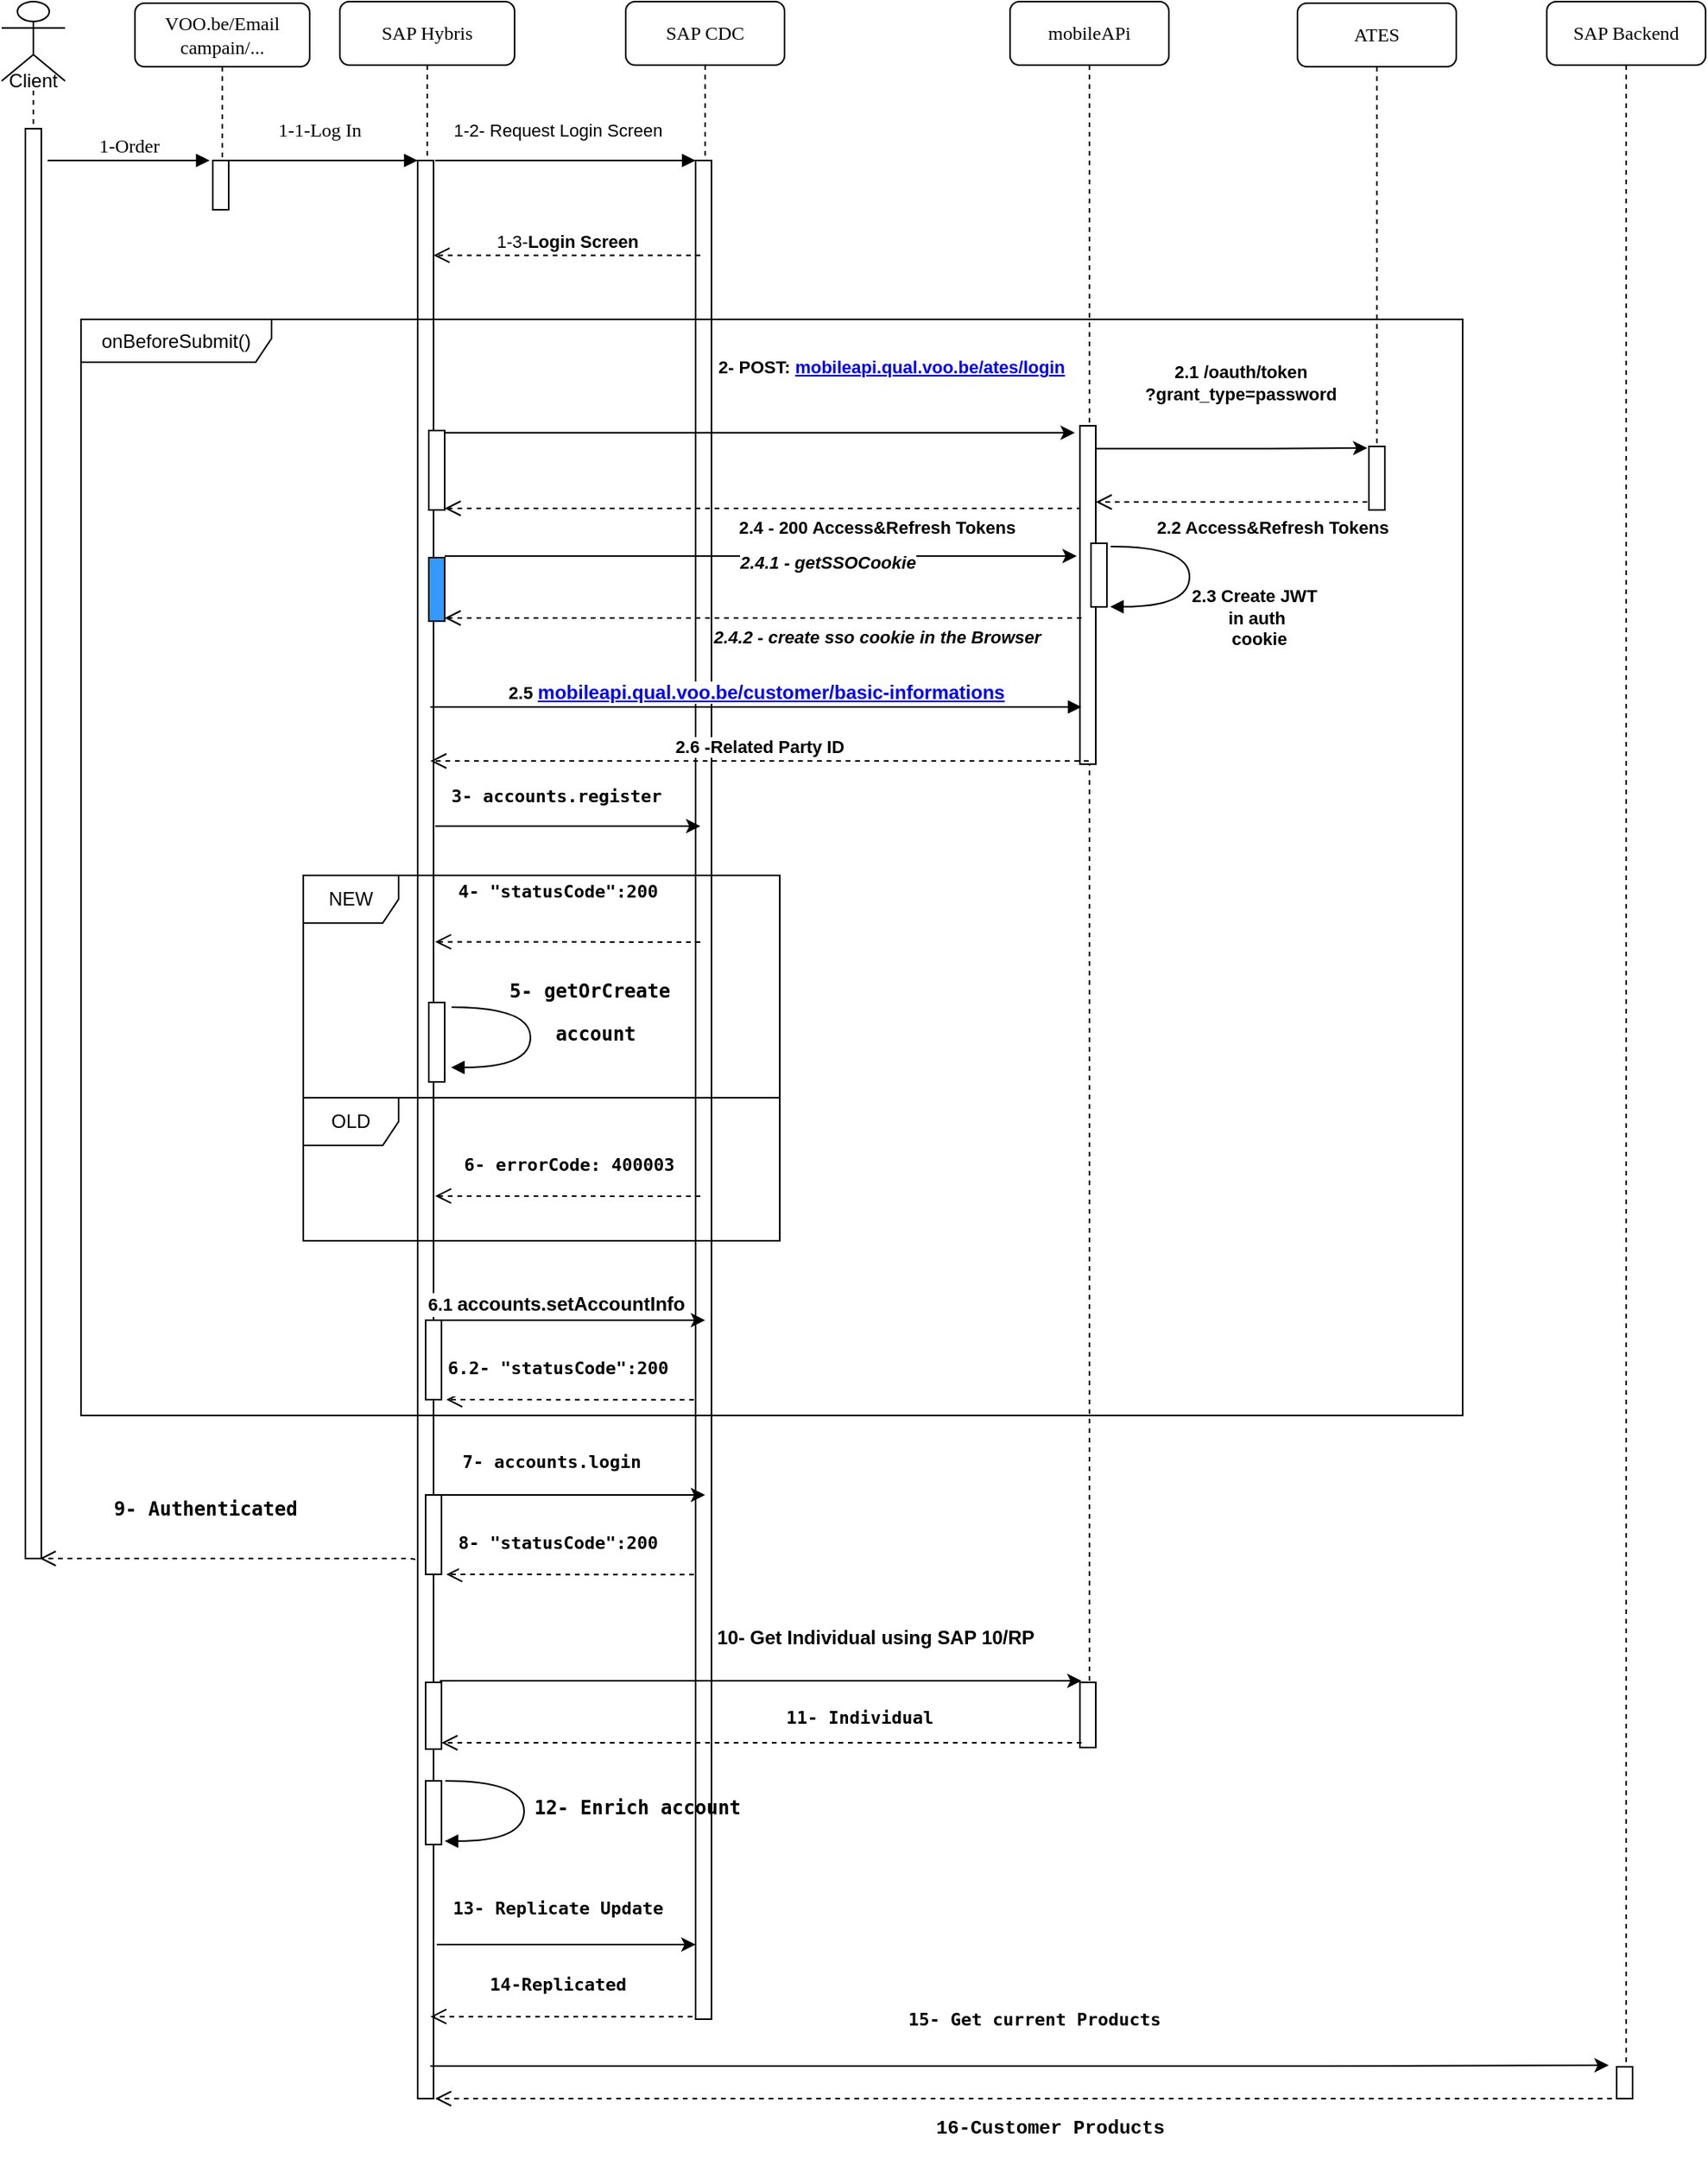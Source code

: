 <mxfile version="14.8.5" type="github">
  <diagram name="SignIn from CDC v6" id="cgOO9hKr6s6Ct5GbvhBF">
    <mxGraphModel dx="1662" dy="820" grid="1" gridSize="10" guides="1" tooltips="1" connect="1" arrows="1" fold="1" page="1" pageScale="1" pageWidth="827" pageHeight="1169" math="0" shadow="0">
      <root>
        <mxCell id="a5XRInmC_ehQdrehasMf-0" />
        <mxCell id="a5XRInmC_ehQdrehasMf-1" parent="a5XRInmC_ehQdrehasMf-0" />
        <mxCell id="a5XRInmC_ehQdrehasMf-2" value="SAP Hybris" style="shape=umlLifeline;perimeter=lifelinePerimeter;whiteSpace=wrap;html=1;container=1;collapsible=0;recursiveResize=0;outlineConnect=0;rounded=1;shadow=0;comic=0;labelBackgroundColor=none;strokeWidth=1;fontFamily=Verdana;fontSize=12;align=center;" parent="a5XRInmC_ehQdrehasMf-1" vertex="1">
          <mxGeometry x="323" y="80" width="110" height="1320" as="geometry" />
        </mxCell>
        <mxCell id="a5XRInmC_ehQdrehasMf-3" value="" style="html=1;points=[];perimeter=orthogonalPerimeter;rounded=0;shadow=0;comic=0;labelBackgroundColor=none;strokeWidth=1;fontFamily=Verdana;fontSize=12;align=center;" parent="a5XRInmC_ehQdrehasMf-2" vertex="1">
          <mxGeometry x="49" y="100" width="10" height="1220" as="geometry" />
        </mxCell>
        <mxCell id="7yYwIXXNwgo_jxrd7B7Z-20" value="" style="html=1;points=[];perimeter=orthogonalPerimeter;" parent="a5XRInmC_ehQdrehasMf-2" vertex="1">
          <mxGeometry x="54" y="940" width="10" height="50" as="geometry" />
        </mxCell>
        <mxCell id="a5XRInmC_ehQdrehasMf-33" value="" style="html=1;points=[];perimeter=orthogonalPerimeter;rounded=0;shadow=0;comic=0;labelBackgroundColor=none;strokeWidth=1;fontFamily=Verdana;fontSize=12;align=center;" parent="a5XRInmC_ehQdrehasMf-2" vertex="1">
          <mxGeometry x="54" y="1058" width="10" height="42" as="geometry" />
        </mxCell>
        <mxCell id="YUQtsa73p3g_cmJX8-zG-1" value="" style="html=1;points=[];perimeter=orthogonalPerimeter;rounded=0;shadow=0;comic=0;labelBackgroundColor=none;strokeWidth=1;fontFamily=Verdana;fontSize=12;align=center;" parent="a5XRInmC_ehQdrehasMf-2" vertex="1">
          <mxGeometry x="54" y="1120" width="10" height="40" as="geometry" />
        </mxCell>
        <mxCell id="a5XRInmC_ehQdrehasMf-5" value="SAP CDC" style="shape=umlLifeline;perimeter=lifelinePerimeter;whiteSpace=wrap;html=1;container=1;collapsible=0;recursiveResize=0;outlineConnect=0;rounded=1;shadow=0;comic=0;labelBackgroundColor=none;strokeWidth=1;fontFamily=Verdana;fontSize=12;align=center;" parent="a5XRInmC_ehQdrehasMf-1" vertex="1">
          <mxGeometry x="503" y="80" width="100" height="1270" as="geometry" />
        </mxCell>
        <mxCell id="a5XRInmC_ehQdrehasMf-6" value="" style="html=1;points=[];perimeter=orthogonalPerimeter;" parent="a5XRInmC_ehQdrehasMf-5" vertex="1">
          <mxGeometry x="44" y="100" width="10" height="1170" as="geometry" />
        </mxCell>
        <mxCell id="a5XRInmC_ehQdrehasMf-9" value="ATES" style="shape=umlLifeline;perimeter=lifelinePerimeter;whiteSpace=wrap;html=1;container=1;collapsible=0;recursiveResize=0;outlineConnect=0;rounded=1;shadow=0;comic=0;labelBackgroundColor=none;strokeWidth=1;fontFamily=Verdana;fontSize=12;align=center;" parent="a5XRInmC_ehQdrehasMf-1" vertex="1">
          <mxGeometry x="926" y="81" width="100" height="279" as="geometry" />
        </mxCell>
        <mxCell id="vFgykMLxOgXp3sifyeLw-1" value="" style="html=1;points=[];perimeter=orthogonalPerimeter;rounded=0;shadow=0;comic=0;labelBackgroundColor=none;strokeWidth=1;fontFamily=Verdana;fontSize=12;align=center;" parent="a5XRInmC_ehQdrehasMf-9" vertex="1">
          <mxGeometry x="45" y="279" width="10" height="40" as="geometry" />
        </mxCell>
        <mxCell id="a5XRInmC_ehQdrehasMf-10" value="1-1-Log In" style="html=1;verticalAlign=bottom;endArrow=block;entryX=0;entryY=0;labelBackgroundColor=none;fontFamily=Verdana;fontSize=12;edgeStyle=elbowEdgeStyle;elbow=vertical;" parent="a5XRInmC_ehQdrehasMf-1" target="a5XRInmC_ehQdrehasMf-3" edge="1">
          <mxGeometry x="-0.016" y="10" relative="1" as="geometry">
            <mxPoint x="250" y="180" as="sourcePoint" />
            <mxPoint as="offset" />
          </mxGeometry>
        </mxCell>
        <mxCell id="a5XRInmC_ehQdrehasMf-12" value="Client" style="shape=umlLifeline;participant=umlActor;perimeter=lifelinePerimeter;whiteSpace=wrap;html=1;container=1;collapsible=0;recursiveResize=0;verticalAlign=top;spacingTop=36;outlineConnect=0;size=50;" parent="a5XRInmC_ehQdrehasMf-1" vertex="1">
          <mxGeometry x="110" y="80" width="40" height="980" as="geometry" />
        </mxCell>
        <mxCell id="a5XRInmC_ehQdrehasMf-13" value="" style="html=1;points=[];perimeter=orthogonalPerimeter;" parent="a5XRInmC_ehQdrehasMf-12" vertex="1">
          <mxGeometry x="15" y="80" width="10" height="900" as="geometry" />
        </mxCell>
        <mxCell id="a5XRInmC_ehQdrehasMf-16" value="&lt;b&gt;2- &lt;span lang=&quot;en-US&quot;&gt;POST: &lt;/span&gt;&lt;a href=&quot;https://eur01.safelinks.protection.outlook.com/?url=https%3A%2F%2Fmobileapi.qual.voo.be%2Fates%2Flogin&amp;amp;data=04%7C01%7Calimouni%40sqli.com%7C2abb9e5eb5914b04597208d90a4976cc%7C20f621164d0c44ac8a45390ca2765601%7C0%7C0%7C637552132902554768%7CUnknown%7CTWFpbGZsb3d8eyJWIjoiMC4wLjAwMDAiLCJQIjoiV2luMzIiLCJBTiI6Ik1haWwiLCJXVCI6Mn0%3D%7C1000&amp;amp;sdata=drTbTxDrsOHC45lmqr2doIwb9veStuDznQPREwbmego%3D&amp;amp;reserved=0&quot; target=&quot;_blank&quot; title=&quot;Original URL: https://mobileapi.qual.voo.be/ates/login. Click or tap if you trust this link.&quot;&gt;&lt;span lang=&quot;en-US&quot;&gt;mobileapi.qual.voo.be/ates/login&lt;/span&gt;&lt;/a&gt;&lt;/b&gt;" style="edgeStyle=orthogonalEdgeStyle;rounded=0;orthogonalLoop=1;jettySize=auto;html=1;entryX=-0.32;entryY=0.155;entryDx=0;entryDy=0;entryPerimeter=0;exitX=0.9;exitY=0.183;exitDx=0;exitDy=0;exitPerimeter=0;" parent="a5XRInmC_ehQdrehasMf-1" source="a5XRInmC_ehQdrehasMf-17" edge="1">
          <mxGeometry x="0.429" y="41" relative="1" as="geometry">
            <Array as="points">
              <mxPoint x="388" y="351" />
            </Array>
            <mxPoint as="offset" />
            <mxPoint x="785.8" y="351.4" as="targetPoint" />
            <mxPoint x="563" y="351.4" as="sourcePoint" />
          </mxGeometry>
        </mxCell>
        <mxCell id="a5XRInmC_ehQdrehasMf-17" value="" style="html=1;points=[];perimeter=orthogonalPerimeter;rounded=0;shadow=0;comic=0;labelBackgroundColor=none;strokeWidth=1;fontFamily=Verdana;fontSize=12;align=center;" parent="a5XRInmC_ehQdrehasMf-1" vertex="1">
          <mxGeometry x="379" y="350" width="10" height="50" as="geometry" />
        </mxCell>
        <mxCell id="a5XRInmC_ehQdrehasMf-19" value="&lt;b&gt;2.4 - 200 Access&amp;amp;Refresh Tokens&lt;/b&gt;" style="html=1;verticalAlign=bottom;endArrow=open;dashed=1;endSize=8;labelBackgroundColor=none;fontFamily=Helvetica;fontSize=11;edgeStyle=elbowEdgeStyle;elbow=vertical;" parent="a5XRInmC_ehQdrehasMf-1" target="a5XRInmC_ehQdrehasMf-17" edge="1">
          <mxGeometry x="-0.355" y="21" relative="1" as="geometry">
            <mxPoint x="563" y="399" as="targetPoint" />
            <Array as="points">
              <mxPoint x="662" y="399" />
              <mxPoint x="692" y="399" />
            </Array>
            <mxPoint x="790" y="399" as="sourcePoint" />
            <mxPoint as="offset" />
          </mxGeometry>
        </mxCell>
        <mxCell id="a5XRInmC_ehQdrehasMf-20" value="SAP Backend" style="shape=umlLifeline;perimeter=lifelinePerimeter;whiteSpace=wrap;html=1;container=1;collapsible=0;recursiveResize=0;outlineConnect=0;rounded=1;shadow=0;comic=0;labelBackgroundColor=none;strokeWidth=1;fontFamily=Verdana;fontSize=12;align=center;gradientColor=#ffffff;" parent="a5XRInmC_ehQdrehasMf-1" vertex="1">
          <mxGeometry x="1083" y="80" width="100" height="1320" as="geometry" />
        </mxCell>
        <mxCell id="a5XRInmC_ehQdrehasMf-21" value="" style="html=1;points=[];perimeter=orthogonalPerimeter;rounded=0;shadow=0;comic=0;labelBackgroundColor=none;strokeWidth=1;fontFamily=Verdana;fontSize=12;align=center;" parent="a5XRInmC_ehQdrehasMf-1" vertex="1">
          <mxGeometry x="1127" y="1380" width="10" height="20" as="geometry" />
        </mxCell>
        <mxCell id="a5XRInmC_ehQdrehasMf-22" value="&lt;pre&gt;&lt;font style=&quot;font-size: 11px&quot;&gt;&lt;b&gt;15- Get current Products&lt;/b&gt;&lt;/font&gt;&lt;/pre&gt;" style="edgeStyle=orthogonalEdgeStyle;rounded=0;orthogonalLoop=1;jettySize=auto;html=1;fontSize=12;exitX=0.8;exitY=0.949;exitDx=0;exitDy=0;exitPerimeter=0;" parent="a5XRInmC_ehQdrehasMf-1" edge="1">
          <mxGeometry x="0.024" y="29" relative="1" as="geometry">
            <mxPoint x="380" y="1379.45" as="sourcePoint" />
            <mxPoint x="1122" y="1379" as="targetPoint" />
            <Array as="points">
              <mxPoint x="940" y="1379" />
              <mxPoint x="940" y="1379" />
            </Array>
            <mxPoint as="offset" />
          </mxGeometry>
        </mxCell>
        <mxCell id="a5XRInmC_ehQdrehasMf-23" value="&lt;pre&gt;&lt;font face=&quot;Courier New&quot;&gt;&lt;b&gt;16-Customer Products&lt;/b&gt;&lt;/font&gt;&lt;/pre&gt;" style="html=1;verticalAlign=bottom;endArrow=open;dashed=1;endSize=8;labelBackgroundColor=none;fontFamily=Verdana;fontSize=12;edgeStyle=elbowEdgeStyle;elbow=vertical;exitX=0.3;exitY=1;exitDx=0;exitDy=0;exitPerimeter=0;entryX=1.1;entryY=0.99;entryDx=0;entryDy=0;entryPerimeter=0;" parent="a5XRInmC_ehQdrehasMf-1" source="a5XRInmC_ehQdrehasMf-21" edge="1">
          <mxGeometry x="-0.037" y="40" relative="1" as="geometry">
            <mxPoint x="383" y="1399.5" as="targetPoint" />
            <Array as="points" />
            <mxPoint x="1120" y="1400" as="sourcePoint" />
            <mxPoint as="offset" />
          </mxGeometry>
        </mxCell>
        <mxCell id="a5XRInmC_ehQdrehasMf-24" value="mobileAPi" style="shape=umlLifeline;perimeter=lifelinePerimeter;whiteSpace=wrap;html=1;container=1;collapsible=0;recursiveResize=0;outlineConnect=0;rounded=1;shadow=0;comic=0;labelBackgroundColor=none;strokeWidth=1;fontFamily=Verdana;fontSize=12;align=center;gradientColor=#ffffff;" parent="a5XRInmC_ehQdrehasMf-1" vertex="1">
          <mxGeometry x="745" y="80" width="100" height="1100" as="geometry" />
        </mxCell>
        <mxCell id="a5XRInmC_ehQdrehasMf-26" value="" style="html=1;points=[];perimeter=orthogonalPerimeter;rounded=0;shadow=0;comic=0;labelBackgroundColor=none;strokeWidth=1;fontFamily=Verdana;fontSize=12;align=center;" parent="a5XRInmC_ehQdrehasMf-24" vertex="1">
          <mxGeometry x="44" y="1058" width="10" height="41" as="geometry" />
        </mxCell>
        <mxCell id="jGMEOqAs3B6XIKQTMXMp-5" style="edgeStyle=orthogonalEdgeStyle;rounded=0;orthogonalLoop=1;jettySize=auto;html=1;" parent="a5XRInmC_ehQdrehasMf-1" edge="1">
          <mxGeometry relative="1" as="geometry">
            <mxPoint x="383" y="599" as="sourcePoint" />
            <mxPoint x="550" y="599" as="targetPoint" />
          </mxGeometry>
        </mxCell>
        <mxCell id="jGMEOqAs3B6XIKQTMXMp-6" value="&lt;pre&gt;&lt;b&gt;3- accounts.register&lt;/b&gt;&lt;/pre&gt;" style="edgeLabel;html=1;align=center;verticalAlign=middle;resizable=0;points=[];" parent="jGMEOqAs3B6XIKQTMXMp-5" vertex="1" connectable="0">
          <mxGeometry x="-0.248" y="2" relative="1" as="geometry">
            <mxPoint x="13" y="-17" as="offset" />
          </mxGeometry>
        </mxCell>
        <mxCell id="a5XRInmC_ehQdrehasMf-28" value="" style="html=1;points=[];perimeter=orthogonalPerimeter;rounded=0;shadow=0;comic=0;labelBackgroundColor=none;strokeWidth=1;fontFamily=Verdana;fontSize=12;align=center;" parent="a5XRInmC_ehQdrehasMf-1" vertex="1">
          <mxGeometry x="379" y="710" width="10" height="50" as="geometry" />
        </mxCell>
        <mxCell id="a5XRInmC_ehQdrehasMf-29" value="&lt;pre&gt;&lt;b&gt;5- getOrCreate&lt;/b&gt;&lt;/pre&gt;&lt;pre&gt;&lt;b&gt;&amp;nbsp;account&lt;/b&gt;&lt;/pre&gt;" style="html=1;verticalAlign=bottom;endArrow=block;labelBackgroundColor=none;fontFamily=Verdana;fontSize=12;elbow=vertical;edgeStyle=orthogonalEdgeStyle;curved=1;entryX=1;entryY=0.286;entryPerimeter=0;" parent="a5XRInmC_ehQdrehasMf-1" edge="1">
          <mxGeometry x="0.273" y="37" relative="1" as="geometry">
            <mxPoint x="393.38" y="713" as="sourcePoint" />
            <mxPoint x="393.0" y="750.92" as="targetPoint" />
            <Array as="points">
              <mxPoint x="443" y="712.9" />
              <mxPoint x="443" y="750.9" />
            </Array>
            <mxPoint x="37" y="-37" as="offset" />
          </mxGeometry>
        </mxCell>
        <mxCell id="a5XRInmC_ehQdrehasMf-32" value="&lt;pre&gt;&lt;font face=&quot;Helvetica&quot;&gt;&lt;b&gt;10- Get Individual using SAP 10/RP&lt;/b&gt;&lt;/font&gt;&lt;/pre&gt;" style="edgeStyle=orthogonalEdgeStyle;rounded=0;orthogonalLoop=1;jettySize=auto;html=1;fontSize=12;" parent="a5XRInmC_ehQdrehasMf-1" edge="1">
          <mxGeometry x="0.378" y="27" relative="1" as="geometry">
            <mxPoint x="400" y="1137" as="sourcePoint" />
            <mxPoint x="790" y="1137" as="targetPoint" />
            <Array as="points">
              <mxPoint x="386" y="1137" />
            </Array>
            <mxPoint as="offset" />
          </mxGeometry>
        </mxCell>
        <mxCell id="a5XRInmC_ehQdrehasMf-34" value="&lt;pre&gt;&lt;b&gt;11- Individual&lt;/b&gt;&lt;/pre&gt;" style="html=1;verticalAlign=bottom;endArrow=open;dashed=1;endSize=8;labelBackgroundColor=none;fontFamily=Helvetica;fontSize=11;edgeStyle=elbowEdgeStyle;elbow=vertical;" parent="a5XRInmC_ehQdrehasMf-1" target="a5XRInmC_ehQdrehasMf-33" edge="1">
          <mxGeometry x="-0.305" y="4" relative="1" as="geometry">
            <mxPoint x="563" y="1176" as="targetPoint" />
            <Array as="points" />
            <mxPoint x="790" y="1176" as="sourcePoint" />
            <mxPoint as="offset" />
          </mxGeometry>
        </mxCell>
        <mxCell id="a5XRInmC_ehQdrehasMf-36" value="VOO.be/Email campain/..." style="shape=umlLifeline;perimeter=lifelinePerimeter;whiteSpace=wrap;html=1;container=1;collapsible=0;recursiveResize=0;outlineConnect=0;rounded=1;shadow=0;comic=0;labelBackgroundColor=none;strokeWidth=1;fontFamily=Verdana;fontSize=12;align=center;" parent="a5XRInmC_ehQdrehasMf-1" vertex="1">
          <mxGeometry x="194" y="81" width="110" height="129" as="geometry" />
        </mxCell>
        <mxCell id="a5XRInmC_ehQdrehasMf-37" value="" style="html=1;points=[];perimeter=orthogonalPerimeter;rounded=0;shadow=0;comic=0;labelBackgroundColor=none;strokeWidth=1;fontFamily=Verdana;fontSize=12;align=center;" parent="a5XRInmC_ehQdrehasMf-36" vertex="1">
          <mxGeometry x="49" y="99" width="10" height="31" as="geometry" />
        </mxCell>
        <mxCell id="a5XRInmC_ehQdrehasMf-38" value="1-Order" style="html=1;verticalAlign=bottom;endArrow=block;entryX=0;entryY=0;labelBackgroundColor=none;fontFamily=Verdana;fontSize=12;edgeStyle=elbowEdgeStyle;elbow=vertical;" parent="a5XRInmC_ehQdrehasMf-1" edge="1">
          <mxGeometry relative="1" as="geometry">
            <mxPoint x="139" y="180" as="sourcePoint" />
            <mxPoint x="241" y="180.0" as="targetPoint" />
          </mxGeometry>
        </mxCell>
        <mxCell id="YUQtsa73p3g_cmJX8-zG-2" value="&lt;pre&gt;&lt;b&gt;12- Enrich account&lt;/b&gt;&lt;/pre&gt;" style="html=1;verticalAlign=bottom;endArrow=block;labelBackgroundColor=none;fontFamily=Verdana;fontSize=12;elbow=vertical;edgeStyle=orthogonalEdgeStyle;curved=1;entryX=1;entryY=0.286;entryPerimeter=0;" parent="a5XRInmC_ehQdrehasMf-1" edge="1">
          <mxGeometry x="0.273" y="71" relative="1" as="geometry">
            <mxPoint x="389.38" y="1200" as="sourcePoint" />
            <mxPoint x="389" y="1237.92" as="targetPoint" />
            <Array as="points">
              <mxPoint x="439" y="1200" />
              <mxPoint x="439" y="1238" />
            </Array>
            <mxPoint x="71" y="-71" as="offset" />
          </mxGeometry>
        </mxCell>
        <mxCell id="YUQtsa73p3g_cmJX8-zG-3" value="&lt;pre&gt;&lt;b&gt;13- Replicate Update&lt;/b&gt;&lt;/pre&gt;" style="edgeStyle=orthogonalEdgeStyle;rounded=0;orthogonalLoop=1;jettySize=auto;html=1;" parent="a5XRInmC_ehQdrehasMf-1" edge="1">
          <mxGeometry x="-0.068" y="23" relative="1" as="geometry">
            <mxPoint x="547" y="1303" as="targetPoint" />
            <mxPoint x="384" y="1303" as="sourcePoint" />
            <mxPoint as="offset" />
          </mxGeometry>
        </mxCell>
        <mxCell id="YUQtsa73p3g_cmJX8-zG-4" value="" style="html=1;points=[];perimeter=orthogonalPerimeter;" parent="a5XRInmC_ehQdrehasMf-1" vertex="1">
          <mxGeometry x="789" y="347" width="10" height="213" as="geometry" />
        </mxCell>
        <mxCell id="W5-vrucpmB3BrDmm7iFh-0" value="&lt;b&gt;2.3 Create JWT&amp;nbsp;&lt;br style=&quot;font-size: 11px&quot;&gt;in auth&lt;br style=&quot;font-size: 11px&quot;&gt;&amp;nbsp;cookie&lt;/b&gt;" style="html=1;verticalAlign=bottom;endArrow=block;labelBackgroundColor=none;fontFamily=Helvetica;fontSize=11;elbow=vertical;edgeStyle=orthogonalEdgeStyle;curved=1;entryX=1;entryY=0.286;entryPerimeter=0;" parent="a5XRInmC_ehQdrehasMf-1" edge="1">
          <mxGeometry x="0.273" y="51" relative="1" as="geometry">
            <mxPoint x="808.38" y="423" as="sourcePoint" />
            <mxPoint x="808" y="460.92" as="targetPoint" />
            <Array as="points">
              <mxPoint x="858" y="422.9" />
              <mxPoint x="858" y="460.9" />
            </Array>
            <mxPoint x="42" y="-22" as="offset" />
          </mxGeometry>
        </mxCell>
        <mxCell id="W5-vrucpmB3BrDmm7iFh-1" value="" style="html=1;points=[];perimeter=orthogonalPerimeter;rounded=0;shadow=0;comic=0;labelBackgroundColor=none;strokeWidth=1;fontFamily=Verdana;fontSize=12;align=center;" parent="a5XRInmC_ehQdrehasMf-1" vertex="1">
          <mxGeometry x="796" y="421" width="10" height="40" as="geometry" />
        </mxCell>
        <mxCell id="vFgykMLxOgXp3sifyeLw-0" value="&lt;b&gt;2.1 /oauth/token&lt;br&gt;?grant_type=password&lt;/b&gt;" style="edgeStyle=orthogonalEdgeStyle;rounded=0;orthogonalLoop=1;jettySize=auto;html=1;" parent="a5XRInmC_ehQdrehasMf-1" edge="1">
          <mxGeometry x="0.064" y="41" relative="1" as="geometry">
            <Array as="points">
              <mxPoint x="909" y="362" />
            </Array>
            <mxPoint as="offset" />
            <mxPoint x="970" y="361" as="targetPoint" />
            <mxPoint x="799" y="361.4" as="sourcePoint" />
          </mxGeometry>
        </mxCell>
        <mxCell id="vFgykMLxOgXp3sifyeLw-2" value="&lt;b&gt;2.2 Access&amp;amp;Refresh Tokens&lt;/b&gt;" style="html=1;verticalAlign=bottom;endArrow=open;dashed=1;endSize=8;labelBackgroundColor=none;fontFamily=Helvetica;fontSize=11;edgeStyle=elbowEdgeStyle;elbow=vertical;" parent="a5XRInmC_ehQdrehasMf-1" edge="1">
          <mxGeometry x="-0.298" y="25" relative="1" as="geometry">
            <mxPoint x="799" y="395" as="targetPoint" />
            <Array as="points">
              <mxPoint x="898" y="395" />
              <mxPoint x="928" y="395" />
            </Array>
            <mxPoint x="970" y="395" as="sourcePoint" />
            <mxPoint as="offset" />
          </mxGeometry>
        </mxCell>
        <mxCell id="jGMEOqAs3B6XIKQTMXMp-0" value="1-3-&lt;b&gt;Login Screen&lt;/b&gt;" style="html=1;verticalAlign=bottom;endArrow=open;dashed=1;endSize=8;exitX=0.3;exitY=0.114;exitDx=0;exitDy=0;exitPerimeter=0;" parent="a5XRInmC_ehQdrehasMf-1" edge="1">
          <mxGeometry relative="1" as="geometry">
            <mxPoint x="550" y="239.7" as="sourcePoint" />
            <mxPoint x="382" y="239.7" as="targetPoint" />
          </mxGeometry>
        </mxCell>
        <mxCell id="jGMEOqAs3B6XIKQTMXMp-2" value="1-2- Request Login Screen" style="html=1;verticalAlign=bottom;endArrow=block;" parent="a5XRInmC_ehQdrehasMf-1" target="a5XRInmC_ehQdrehasMf-6" edge="1">
          <mxGeometry x="-0.061" y="10" width="80" relative="1" as="geometry">
            <mxPoint x="383" y="180" as="sourcePoint" />
            <mxPoint x="530" y="180" as="targetPoint" />
            <mxPoint as="offset" />
          </mxGeometry>
        </mxCell>
        <mxCell id="7yYwIXXNwgo_jxrd7B7Z-1" value="&lt;span lang=&quot;fr&quot;&gt;onBeforeSubmit()&lt;br&gt;&lt;/span&gt;" style="shape=umlFrame;whiteSpace=wrap;html=1;width=120;height=27;" parent="a5XRInmC_ehQdrehasMf-1" vertex="1">
          <mxGeometry x="160" y="280" width="870" height="690" as="geometry" />
        </mxCell>
        <mxCell id="7yYwIXXNwgo_jxrd7B7Z-2" value="&lt;pre&gt;&lt;b&gt;4- &quot;statusCode&quot;:200&lt;/b&gt;&lt;/pre&gt;" style="html=1;verticalAlign=bottom;endArrow=open;dashed=1;endSize=8;entryX=1.1;entryY=0.509;entryDx=0;entryDy=0;entryPerimeter=0;" parent="a5XRInmC_ehQdrehasMf-1" edge="1">
          <mxGeometry x="0.078" y="-12" relative="1" as="geometry">
            <mxPoint x="550" y="672" as="sourcePoint" />
            <mxPoint x="383" y="671.84" as="targetPoint" />
            <mxPoint as="offset" />
          </mxGeometry>
        </mxCell>
        <mxCell id="7yYwIXXNwgo_jxrd7B7Z-9" style="edgeStyle=orthogonalEdgeStyle;rounded=0;orthogonalLoop=1;jettySize=auto;html=1;" parent="a5XRInmC_ehQdrehasMf-1" edge="1">
          <mxGeometry relative="1" as="geometry">
            <mxPoint x="382" y="1020" as="sourcePoint" />
            <mxPoint x="553" y="1020" as="targetPoint" />
            <Array as="points">
              <mxPoint x="440" y="1020" />
              <mxPoint x="500" y="1020" />
              <mxPoint x="500" y="1020" />
            </Array>
          </mxGeometry>
        </mxCell>
        <mxCell id="7yYwIXXNwgo_jxrd7B7Z-10" value="&lt;pre&gt;&lt;b&gt;&lt;span&gt;&lt;span class=&quot;url-filename&quot;&gt;7- accounts.login&lt;/span&gt;&lt;/span&gt;&lt;/b&gt;&lt;/pre&gt;" style="edgeLabel;html=1;align=center;verticalAlign=middle;resizable=0;points=[];" parent="a5XRInmC_ehQdrehasMf-1" vertex="1" connectable="0">
          <mxGeometry x="459.04" y="1060" as="geometry">
            <mxPoint x="-3" y="-61" as="offset" />
          </mxGeometry>
        </mxCell>
        <mxCell id="7yYwIXXNwgo_jxrd7B7Z-11" value="&lt;pre&gt;&lt;b&gt;8- &quot;statusCode&quot;:200&lt;/b&gt;&lt;/pre&gt;" style="html=1;verticalAlign=bottom;endArrow=open;dashed=1;endSize=8;" parent="a5XRInmC_ehQdrehasMf-1" edge="1">
          <mxGeometry x="0.103" relative="1" as="geometry">
            <mxPoint x="546" y="1070.16" as="sourcePoint" />
            <mxPoint x="390" y="1070" as="targetPoint" />
            <mxPoint as="offset" />
          </mxGeometry>
        </mxCell>
        <mxCell id="7yYwIXXNwgo_jxrd7B7Z-12" value="NEW" style="shape=umlFrame;whiteSpace=wrap;html=1;" parent="a5XRInmC_ehQdrehasMf-1" vertex="1">
          <mxGeometry x="300" y="630" width="300" height="140" as="geometry" />
        </mxCell>
        <mxCell id="7yYwIXXNwgo_jxrd7B7Z-13" value="&lt;b&gt;&amp;nbsp;&lt;/b&gt;&lt;pre&gt;&lt;b&gt;9- Authenticated&lt;/b&gt;&lt;/pre&gt;" style="html=1;verticalAlign=bottom;endArrow=open;dashed=1;endSize=8;labelBackgroundColor=none;fontFamily=Verdana;fontSize=12;edgeStyle=elbowEdgeStyle;elbow=vertical;entryX=0.9;entryY=0.988;entryDx=0;entryDy=0;entryPerimeter=0;" parent="a5XRInmC_ehQdrehasMf-1" edge="1">
          <mxGeometry x="0.12" y="-10" relative="1" as="geometry">
            <mxPoint x="134" y="1060.76" as="targetPoint" />
            <Array as="points">
              <mxPoint x="321" y="1060" />
              <mxPoint x="351" y="1060" />
            </Array>
            <mxPoint x="370" y="1061" as="sourcePoint" />
            <mxPoint as="offset" />
          </mxGeometry>
        </mxCell>
        <mxCell id="7yYwIXXNwgo_jxrd7B7Z-18" value="&lt;pre&gt;&lt;b&gt;6- errorCode: 400003&lt;/b&gt;&lt;/pre&gt;" style="html=1;verticalAlign=bottom;endArrow=open;dashed=1;endSize=8;entryX=1.1;entryY=0.509;entryDx=0;entryDy=0;entryPerimeter=0;" parent="a5XRInmC_ehQdrehasMf-1" edge="1">
          <mxGeometry relative="1" as="geometry">
            <mxPoint x="550" y="832" as="sourcePoint" />
            <mxPoint x="383" y="831.84" as="targetPoint" />
          </mxGeometry>
        </mxCell>
        <mxCell id="7yYwIXXNwgo_jxrd7B7Z-19" value="OLD" style="shape=umlFrame;whiteSpace=wrap;html=1;" parent="a5XRInmC_ehQdrehasMf-1" vertex="1">
          <mxGeometry x="300" y="770" width="300" height="90" as="geometry" />
        </mxCell>
        <mxCell id="iM1v2PmHWcsE7itBdn2Y-2" value="&lt;pre&gt;&lt;b&gt;14-Replicated&lt;/b&gt;&lt;/pre&gt;" style="html=1;verticalAlign=bottom;endArrow=open;dashed=1;endSize=8;exitX=-0.2;exitY=0.927;exitDx=0;exitDy=0;exitPerimeter=0;entryX=0.8;entryY=0.927;entryDx=0;entryDy=0;entryPerimeter=0;" parent="a5XRInmC_ehQdrehasMf-1" edge="1">
          <mxGeometry x="0.03" relative="1" as="geometry">
            <mxPoint x="545" y="1348.35" as="sourcePoint" />
            <mxPoint x="380" y="1348.35" as="targetPoint" />
            <mxPoint as="offset" />
          </mxGeometry>
        </mxCell>
        <mxCell id="Ir-EoAM0WppionfzMiN0-0" value="&lt;b&gt;2.5 &lt;span&gt;&lt;span style=&quot;color: black ; font-size: 9pt ; font-family: &amp;#34;helvetica&amp;#34; , sans-serif , serif , &amp;#34;emojifont&amp;#34; ; background-color: white&quot;&gt;&lt;a href=&quot;https://eur01.safelinks.protection.outlook.com/?url=https%3A%2F%2Fmobileapi.qual.voo.be%2Fcustomer%2Fbasic-informations&amp;amp;data=04%7C01%7Calimouni%40sqli.com%7C1380a3c410164f0629d808d90b07a674%7C20f621164d0c44ac8a45390ca2765601%7C0%7C0%7C637552949759935870%7CUnknown%7CTWFpbGZsb3d8eyJWIjoiMC4wLjAwMDAiLCJQIjoiV2luMzIiLCJBTiI6Ik1haWwiLCJXVCI6Mn0%3D%7C1000&amp;amp;sdata=tikMZbPuHJdgCpXDp0srEGGX0of44awFQmjdCeB%2FO68%3D&amp;amp;reserved=0&quot; target=&quot;_blank&quot; title=&quot;Original URL: https://mobileapi.qual.voo.be/customer/basic-informations. Click or tap if you trust this link.&quot;&gt;mobileapi.qual.voo.be/customer/basic-informations&lt;/a&gt;&lt;/span&gt;&lt;/span&gt;&lt;span style=&quot;color: rgb(80 , 80 , 80) ; font-size: 9pt ; font-family: &amp;#34;helvetica&amp;#34; , sans-serif , serif , &amp;#34;emojifont&amp;#34; ; background-color: white&quot;&gt;&lt;/span&gt;&lt;/b&gt;" style="html=1;verticalAlign=bottom;endArrow=block;" parent="a5XRInmC_ehQdrehasMf-1" edge="1">
          <mxGeometry width="80" relative="1" as="geometry">
            <mxPoint x="380" y="524" as="sourcePoint" />
            <mxPoint x="790" y="524" as="targetPoint" />
          </mxGeometry>
        </mxCell>
        <mxCell id="Ir-EoAM0WppionfzMiN0-1" value="&lt;b&gt;2.6 -Related Party ID&lt;/b&gt; " style="html=1;verticalAlign=bottom;endArrow=open;dashed=1;endSize=8;" parent="a5XRInmC_ehQdrehasMf-1" edge="1">
          <mxGeometry relative="1" as="geometry">
            <mxPoint x="794.5" y="558" as="sourcePoint" />
            <mxPoint x="380" y="558" as="targetPoint" />
          </mxGeometry>
        </mxCell>
        <mxCell id="i99IvMKcwUw2iDj6jMNa-2" style="edgeStyle=orthogonalEdgeStyle;rounded=0;orthogonalLoop=1;jettySize=auto;html=1;entryX=-0.2;entryY=0.737;entryDx=0;entryDy=0;entryPerimeter=0;fillColor=#3399FF;" edge="1" parent="a5XRInmC_ehQdrehasMf-1">
          <mxGeometry relative="1" as="geometry">
            <mxPoint x="389" y="429.021" as="sourcePoint" />
            <mxPoint x="787" y="429.021" as="targetPoint" />
          </mxGeometry>
        </mxCell>
        <mxCell id="i99IvMKcwUw2iDj6jMNa-3" value="&lt;i&gt;&lt;b&gt;2.4.1 - getSSOCookie&lt;br&gt;&lt;/b&gt;&lt;/i&gt;" style="edgeLabel;html=1;align=center;verticalAlign=middle;resizable=0;points=[];fillColor=#3399FF;" vertex="1" connectable="0" parent="i99IvMKcwUw2iDj6jMNa-2">
          <mxGeometry x="0.07" y="-4" relative="1" as="geometry">
            <mxPoint x="28" as="offset" />
          </mxGeometry>
        </mxCell>
        <mxCell id="i99IvMKcwUw2iDj6jMNa-1" value="" style="html=1;points=[];perimeter=orthogonalPerimeter;rounded=0;shadow=0;comic=0;labelBackgroundColor=none;strokeWidth=1;fontFamily=Verdana;fontSize=12;align=center;fillColor=#3399FF;" vertex="1" parent="a5XRInmC_ehQdrehasMf-1">
          <mxGeometry x="379" y="430" width="10" height="40" as="geometry" />
        </mxCell>
        <mxCell id="i99IvMKcwUw2iDj6jMNa-5" value="&lt;i&gt;&lt;b&gt;2.4.2 - create sso cookie in the Browser&lt;br&gt;&lt;/b&gt;&lt;/i&gt;" style="html=1;verticalAlign=bottom;endArrow=open;dashed=1;endSize=8;labelBackgroundColor=none;fontFamily=Helvetica;fontSize=11;edgeStyle=elbowEdgeStyle;elbow=vertical;fillColor=#3399FF;" edge="1" parent="a5XRInmC_ehQdrehasMf-1">
          <mxGeometry x="-0.355" y="21" relative="1" as="geometry">
            <mxPoint x="389" y="468" as="targetPoint" />
            <Array as="points">
              <mxPoint x="662" y="468" />
              <mxPoint x="692" y="468" />
            </Array>
            <mxPoint x="790" y="468" as="sourcePoint" />
            <mxPoint as="offset" />
          </mxGeometry>
        </mxCell>
        <mxCell id="i99IvMKcwUw2iDj6jMNa-14" value="" style="html=1;points=[];perimeter=orthogonalPerimeter;" vertex="1" parent="a5XRInmC_ehQdrehasMf-1">
          <mxGeometry x="377" y="910" width="10" height="50" as="geometry" />
        </mxCell>
        <mxCell id="i99IvMKcwUw2iDj6jMNa-15" style="edgeStyle=orthogonalEdgeStyle;rounded=0;orthogonalLoop=1;jettySize=auto;html=1;" edge="1" parent="a5XRInmC_ehQdrehasMf-1">
          <mxGeometry relative="1" as="geometry">
            <mxPoint x="382" y="910" as="sourcePoint" />
            <mxPoint x="553" y="910" as="targetPoint" />
            <Array as="points">
              <mxPoint x="440" y="910" />
              <mxPoint x="500" y="910" />
              <mxPoint x="500" y="910" />
            </Array>
          </mxGeometry>
        </mxCell>
        <mxCell id="i99IvMKcwUw2iDj6jMNa-17" value="&lt;b&gt;6.1 &lt;font style=&quot;font-size: 12px&quot;&gt;accounts.setAccountInfo&lt;/font&gt;&lt;/b&gt;" style="edgeLabel;html=1;align=center;verticalAlign=middle;resizable=0;points=[];" vertex="1" connectable="0" parent="i99IvMKcwUw2iDj6jMNa-15">
          <mxGeometry x="-0.158" relative="1" as="geometry">
            <mxPoint x="5" y="-10" as="offset" />
          </mxGeometry>
        </mxCell>
        <mxCell id="i99IvMKcwUw2iDj6jMNa-16" value="&lt;pre&gt;&lt;b&gt;6.2- &quot;statusCode&quot;:200&lt;/b&gt;&lt;/pre&gt;" style="html=1;verticalAlign=bottom;endArrow=open;dashed=1;endSize=8;" edge="1" parent="a5XRInmC_ehQdrehasMf-1">
          <mxGeometry x="0.103" relative="1" as="geometry">
            <mxPoint x="546" y="960.16" as="sourcePoint" />
            <mxPoint x="390" y="960" as="targetPoint" />
            <mxPoint as="offset" />
          </mxGeometry>
        </mxCell>
      </root>
    </mxGraphModel>
  </diagram>
</mxfile>
